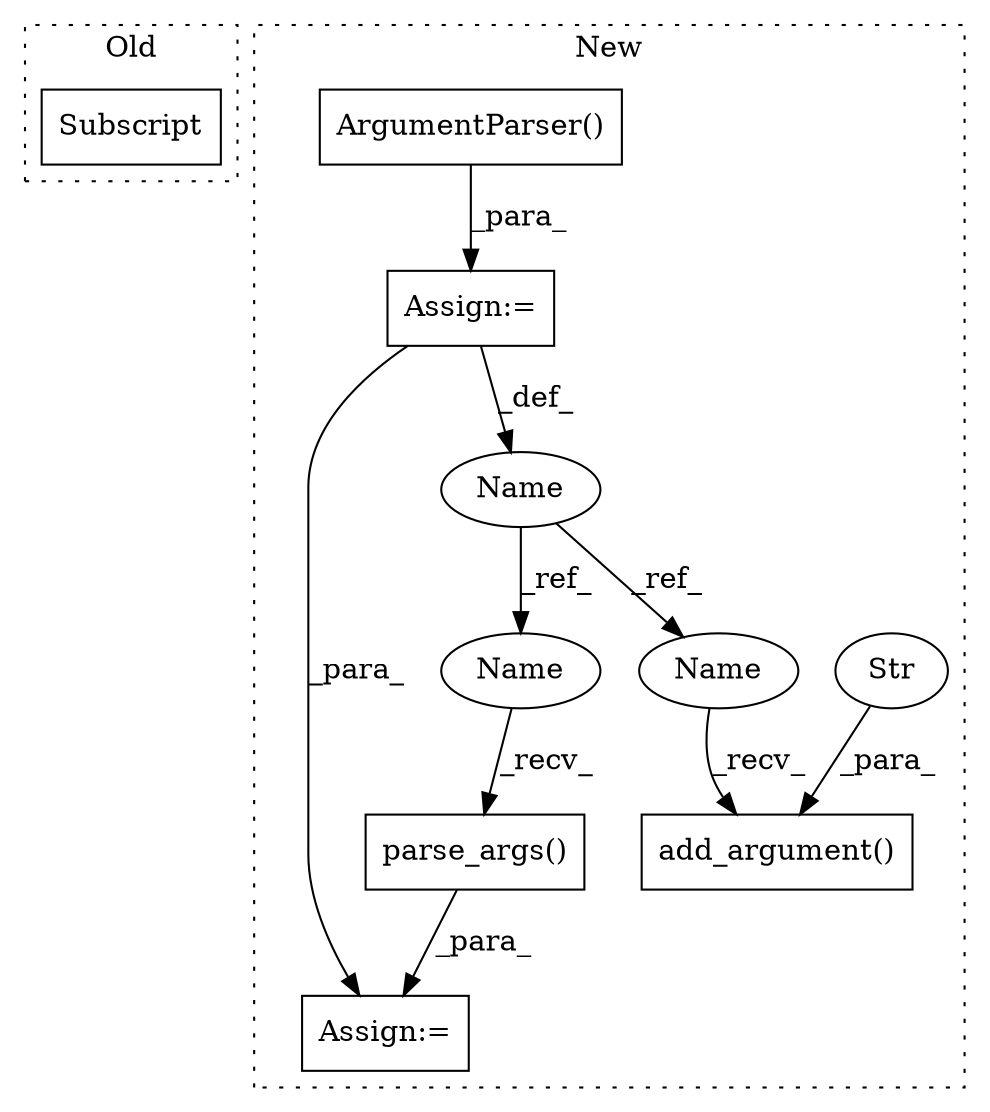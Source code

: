 digraph G {
subgraph cluster0 {
1 [label="Subscript" a="63" s="1475,0" l="14,0" shape="box"];
label = "Old";
style="dotted";
}
subgraph cluster1 {
2 [label="parse_args()" a="75" s="470" l="19" shape="box"];
3 [label="Assign:=" a="68" s="467" l="3" shape="box"];
4 [label="Name" a="87" s="289" l="6" shape="ellipse"];
5 [label="add_argument()" a="75" s="397,424" l="20,34" shape="box"];
6 [label="Str" a="66" s="417" l="7" shape="ellipse"];
7 [label="Assign:=" a="68" s="295" l="3" shape="box"];
8 [label="ArgumentParser()" a="75" s="298" l="94" shape="box"];
9 [label="Name" a="87" s="470" l="6" shape="ellipse"];
10 [label="Name" a="87" s="397" l="6" shape="ellipse"];
label = "New";
style="dotted";
}
2 -> 3 [label="_para_"];
4 -> 9 [label="_ref_"];
4 -> 10 [label="_ref_"];
6 -> 5 [label="_para_"];
7 -> 3 [label="_para_"];
7 -> 4 [label="_def_"];
8 -> 7 [label="_para_"];
9 -> 2 [label="_recv_"];
10 -> 5 [label="_recv_"];
}